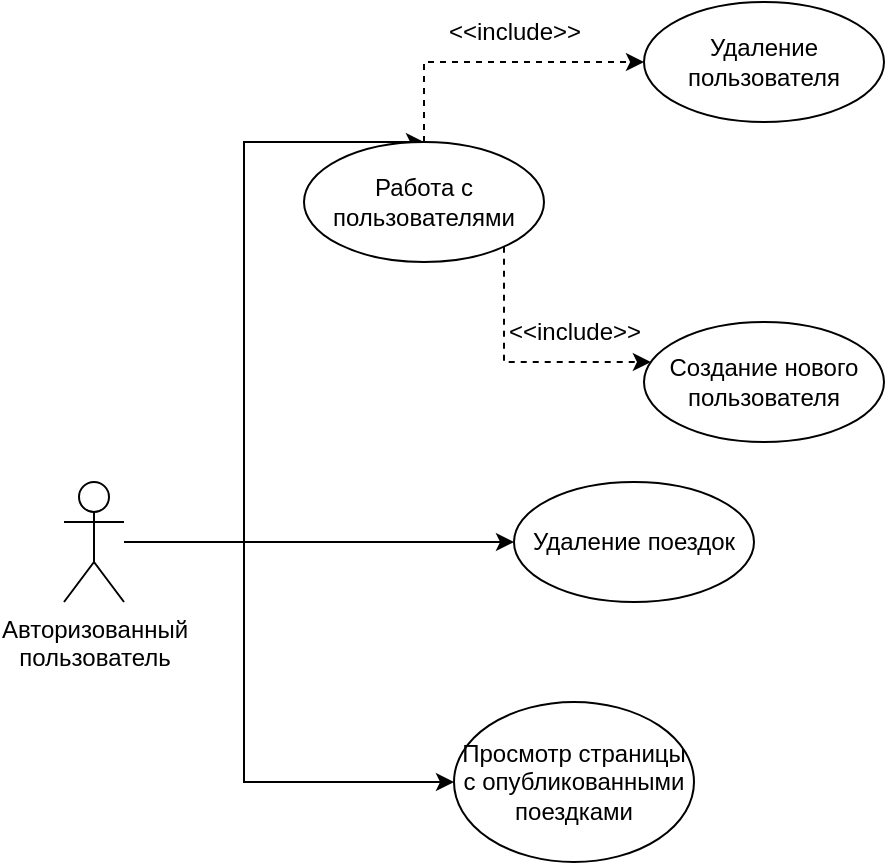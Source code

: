 <mxfile version="23.1.5" type="device">
  <diagram name="Страница — 1" id="TSzUi3ge_-jL3PDtBmLo">
    <mxGraphModel dx="472" dy="828" grid="1" gridSize="10" guides="1" tooltips="1" connect="1" arrows="1" fold="1" page="1" pageScale="1" pageWidth="827" pageHeight="1169" math="0" shadow="0">
      <root>
        <mxCell id="0" />
        <mxCell id="1" parent="0" />
        <mxCell id="H-OuzYOi9V8KT-EOkq-Y-1" style="rounded=0;orthogonalLoop=1;jettySize=auto;html=1;edgeStyle=orthogonalEdgeStyle;" parent="1" source="H-OuzYOi9V8KT-EOkq-Y-3" target="H-OuzYOi9V8KT-EOkq-Y-11" edge="1">
          <mxGeometry relative="1" as="geometry">
            <Array as="points">
              <mxPoint x="220" y="520" />
              <mxPoint x="220" y="320" />
            </Array>
          </mxGeometry>
        </mxCell>
        <mxCell id="H-OuzYOi9V8KT-EOkq-Y-3" value="Авторизованный&lt;br&gt;пользователь" style="shape=umlActor;verticalLabelPosition=bottom;verticalAlign=top;html=1;outlineConnect=0;" parent="1" vertex="1">
          <mxGeometry x="130" y="490" width="30" height="60" as="geometry" />
        </mxCell>
        <mxCell id="H-OuzYOi9V8KT-EOkq-Y-4" value="Просмотр страницы с опубликованными поездками" style="ellipse;whiteSpace=wrap;html=1;" parent="1" vertex="1">
          <mxGeometry x="325" y="600" width="120" height="80" as="geometry" />
        </mxCell>
        <mxCell id="H-OuzYOi9V8KT-EOkq-Y-7" value="Удаление поездок" style="ellipse;whiteSpace=wrap;html=1;" parent="1" vertex="1">
          <mxGeometry x="355" y="490" width="120" height="60" as="geometry" />
        </mxCell>
        <mxCell id="H-OuzYOi9V8KT-EOkq-Y-8" style="edgeStyle=orthogonalEdgeStyle;rounded=0;orthogonalLoop=1;jettySize=auto;html=1;dashed=1;" parent="1" source="H-OuzYOi9V8KT-EOkq-Y-11" target="H-OuzYOi9V8KT-EOkq-Y-16" edge="1">
          <mxGeometry relative="1" as="geometry">
            <Array as="points">
              <mxPoint x="310" y="280" />
            </Array>
          </mxGeometry>
        </mxCell>
        <mxCell id="H-OuzYOi9V8KT-EOkq-Y-10" style="edgeStyle=orthogonalEdgeStyle;rounded=0;orthogonalLoop=1;jettySize=auto;html=1;dashed=1;" parent="1" source="H-OuzYOi9V8KT-EOkq-Y-11" target="H-OuzYOi9V8KT-EOkq-Y-14" edge="1">
          <mxGeometry relative="1" as="geometry">
            <Array as="points">
              <mxPoint x="350" y="430" />
            </Array>
          </mxGeometry>
        </mxCell>
        <mxCell id="H-OuzYOi9V8KT-EOkq-Y-11" value="Работа с пользователями" style="ellipse;whiteSpace=wrap;html=1;" parent="1" vertex="1">
          <mxGeometry x="250" y="320" width="120" height="60" as="geometry" />
        </mxCell>
        <mxCell id="H-OuzYOi9V8KT-EOkq-Y-12" style="rounded=0;orthogonalLoop=1;jettySize=auto;html=1;edgeStyle=orthogonalEdgeStyle;" parent="1" source="H-OuzYOi9V8KT-EOkq-Y-3" target="H-OuzYOi9V8KT-EOkq-Y-7" edge="1">
          <mxGeometry relative="1" as="geometry">
            <mxPoint x="170" y="520" as="sourcePoint" />
            <mxPoint x="310" y="431" as="targetPoint" />
            <Array as="points">
              <mxPoint x="290" y="520" />
              <mxPoint x="290" y="520" />
            </Array>
          </mxGeometry>
        </mxCell>
        <mxCell id="H-OuzYOi9V8KT-EOkq-Y-13" style="rounded=0;orthogonalLoop=1;jettySize=auto;html=1;edgeStyle=orthogonalEdgeStyle;" parent="1" source="H-OuzYOi9V8KT-EOkq-Y-3" target="H-OuzYOi9V8KT-EOkq-Y-4" edge="1">
          <mxGeometry relative="1" as="geometry">
            <mxPoint x="170" y="532" as="sourcePoint" />
            <mxPoint x="292" y="551" as="targetPoint" />
            <Array as="points">
              <mxPoint x="220" y="520" />
            </Array>
          </mxGeometry>
        </mxCell>
        <mxCell id="H-OuzYOi9V8KT-EOkq-Y-14" value="Создание нового пользователя" style="ellipse;whiteSpace=wrap;html=1;" parent="1" vertex="1">
          <mxGeometry x="420" y="410" width="120" height="60" as="geometry" />
        </mxCell>
        <mxCell id="H-OuzYOi9V8KT-EOkq-Y-16" value="Удаление пользователя" style="ellipse;whiteSpace=wrap;html=1;" parent="1" vertex="1">
          <mxGeometry x="420" y="250" width="120" height="60" as="geometry" />
        </mxCell>
        <mxCell id="H-OuzYOi9V8KT-EOkq-Y-35" value="&amp;lt;&amp;lt;include&amp;gt;&amp;gt;" style="text;html=1;align=center;verticalAlign=middle;resizable=0;points=[];autosize=1;strokeColor=none;fillColor=none;" parent="1" vertex="1">
          <mxGeometry x="340" y="400" width="90" height="30" as="geometry" />
        </mxCell>
        <mxCell id="H-OuzYOi9V8KT-EOkq-Y-37" value="&amp;lt;&amp;lt;include&amp;gt;&amp;gt;" style="text;html=1;align=center;verticalAlign=middle;resizable=0;points=[];autosize=1;strokeColor=none;fillColor=none;" parent="1" vertex="1">
          <mxGeometry x="310" y="250" width="90" height="30" as="geometry" />
        </mxCell>
      </root>
    </mxGraphModel>
  </diagram>
</mxfile>
